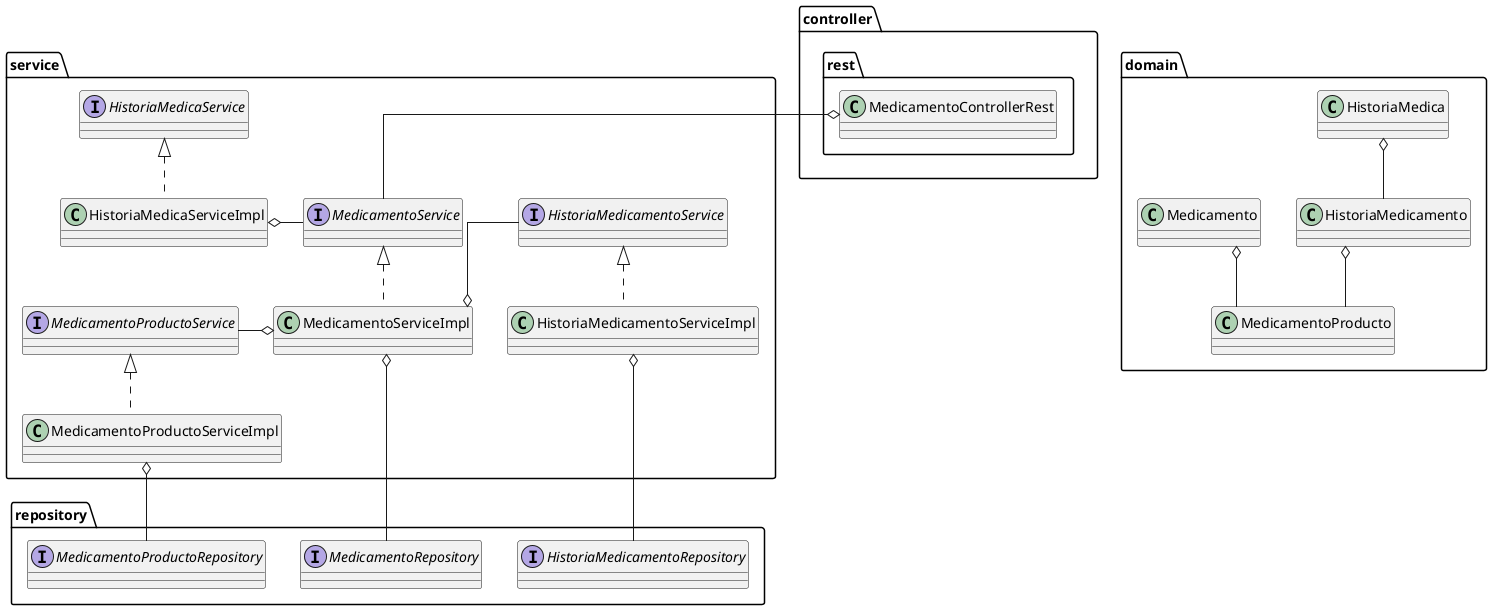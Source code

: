 @startuml Package de la medicacion
skinparam linetype ortho
skinparam class {
BackgroundColor<<Entity>> LightBlue
BorderColor<<Entity>> DarkGreen
}

package domain{
    class HistoriaMedica{}
    class Medicamento{}
    class MedicamentoProducto{}
    class HistoriaMedicamento{}
}

package repository{
    interface MedicamentoRepository{}
    interface MedicamentoProductoRepository{}
    interface HistoriaMedicamentoRepository{}
}

package service{
    interface HistoriaMedicaService{}
    class HistoriaMedicaServiceImpl{} 

    interface MedicamentoService{}
    class MedicamentoServiceImpl{}

    interface MedicamentoProductoService{}
    class MedicamentoProductoServiceImpl{}

    interface HistoriaMedicamentoService{}
    class HistoriaMedicamentoServiceImpl{}

}

package controller.rest{
    class MedicamentoControllerRest{}

}

/'DOMAIN'/

HistoriaMedicamento o-- MedicamentoProducto
HistoriaMedica o-- HistoriaMedicamento
Medicamento o-- MedicamentoProducto

'-------------------------------'/

/'REPOSITORY'/

MedicamentoServiceImpl o-- MedicamentoRepository
MedicamentoProductoServiceImpl o-- MedicamentoProductoRepository
HistoriaMedicamentoServiceImpl o-- HistoriaMedicamentoRepository


'-------------------------------'/

/'SERVICE'/
HistoriaMedicaService <|.. HistoriaMedicaServiceImpl
MedicamentoService <|.. MedicamentoServiceImpl
MedicamentoProductoService <|.. MedicamentoProductoServiceImpl
HistoriaMedicamentoService <|.. HistoriaMedicamentoServiceImpl

MedicamentoServiceImpl o-right- MedicamentoProductoService
HistoriaMedicamentoService --o MedicamentoServiceImpl

HistoriaMedicaServiceImpl o-right- MedicamentoService


/'-------------------------------'/


MedicamentoControllerRest o-- MedicamentoService

@enduml